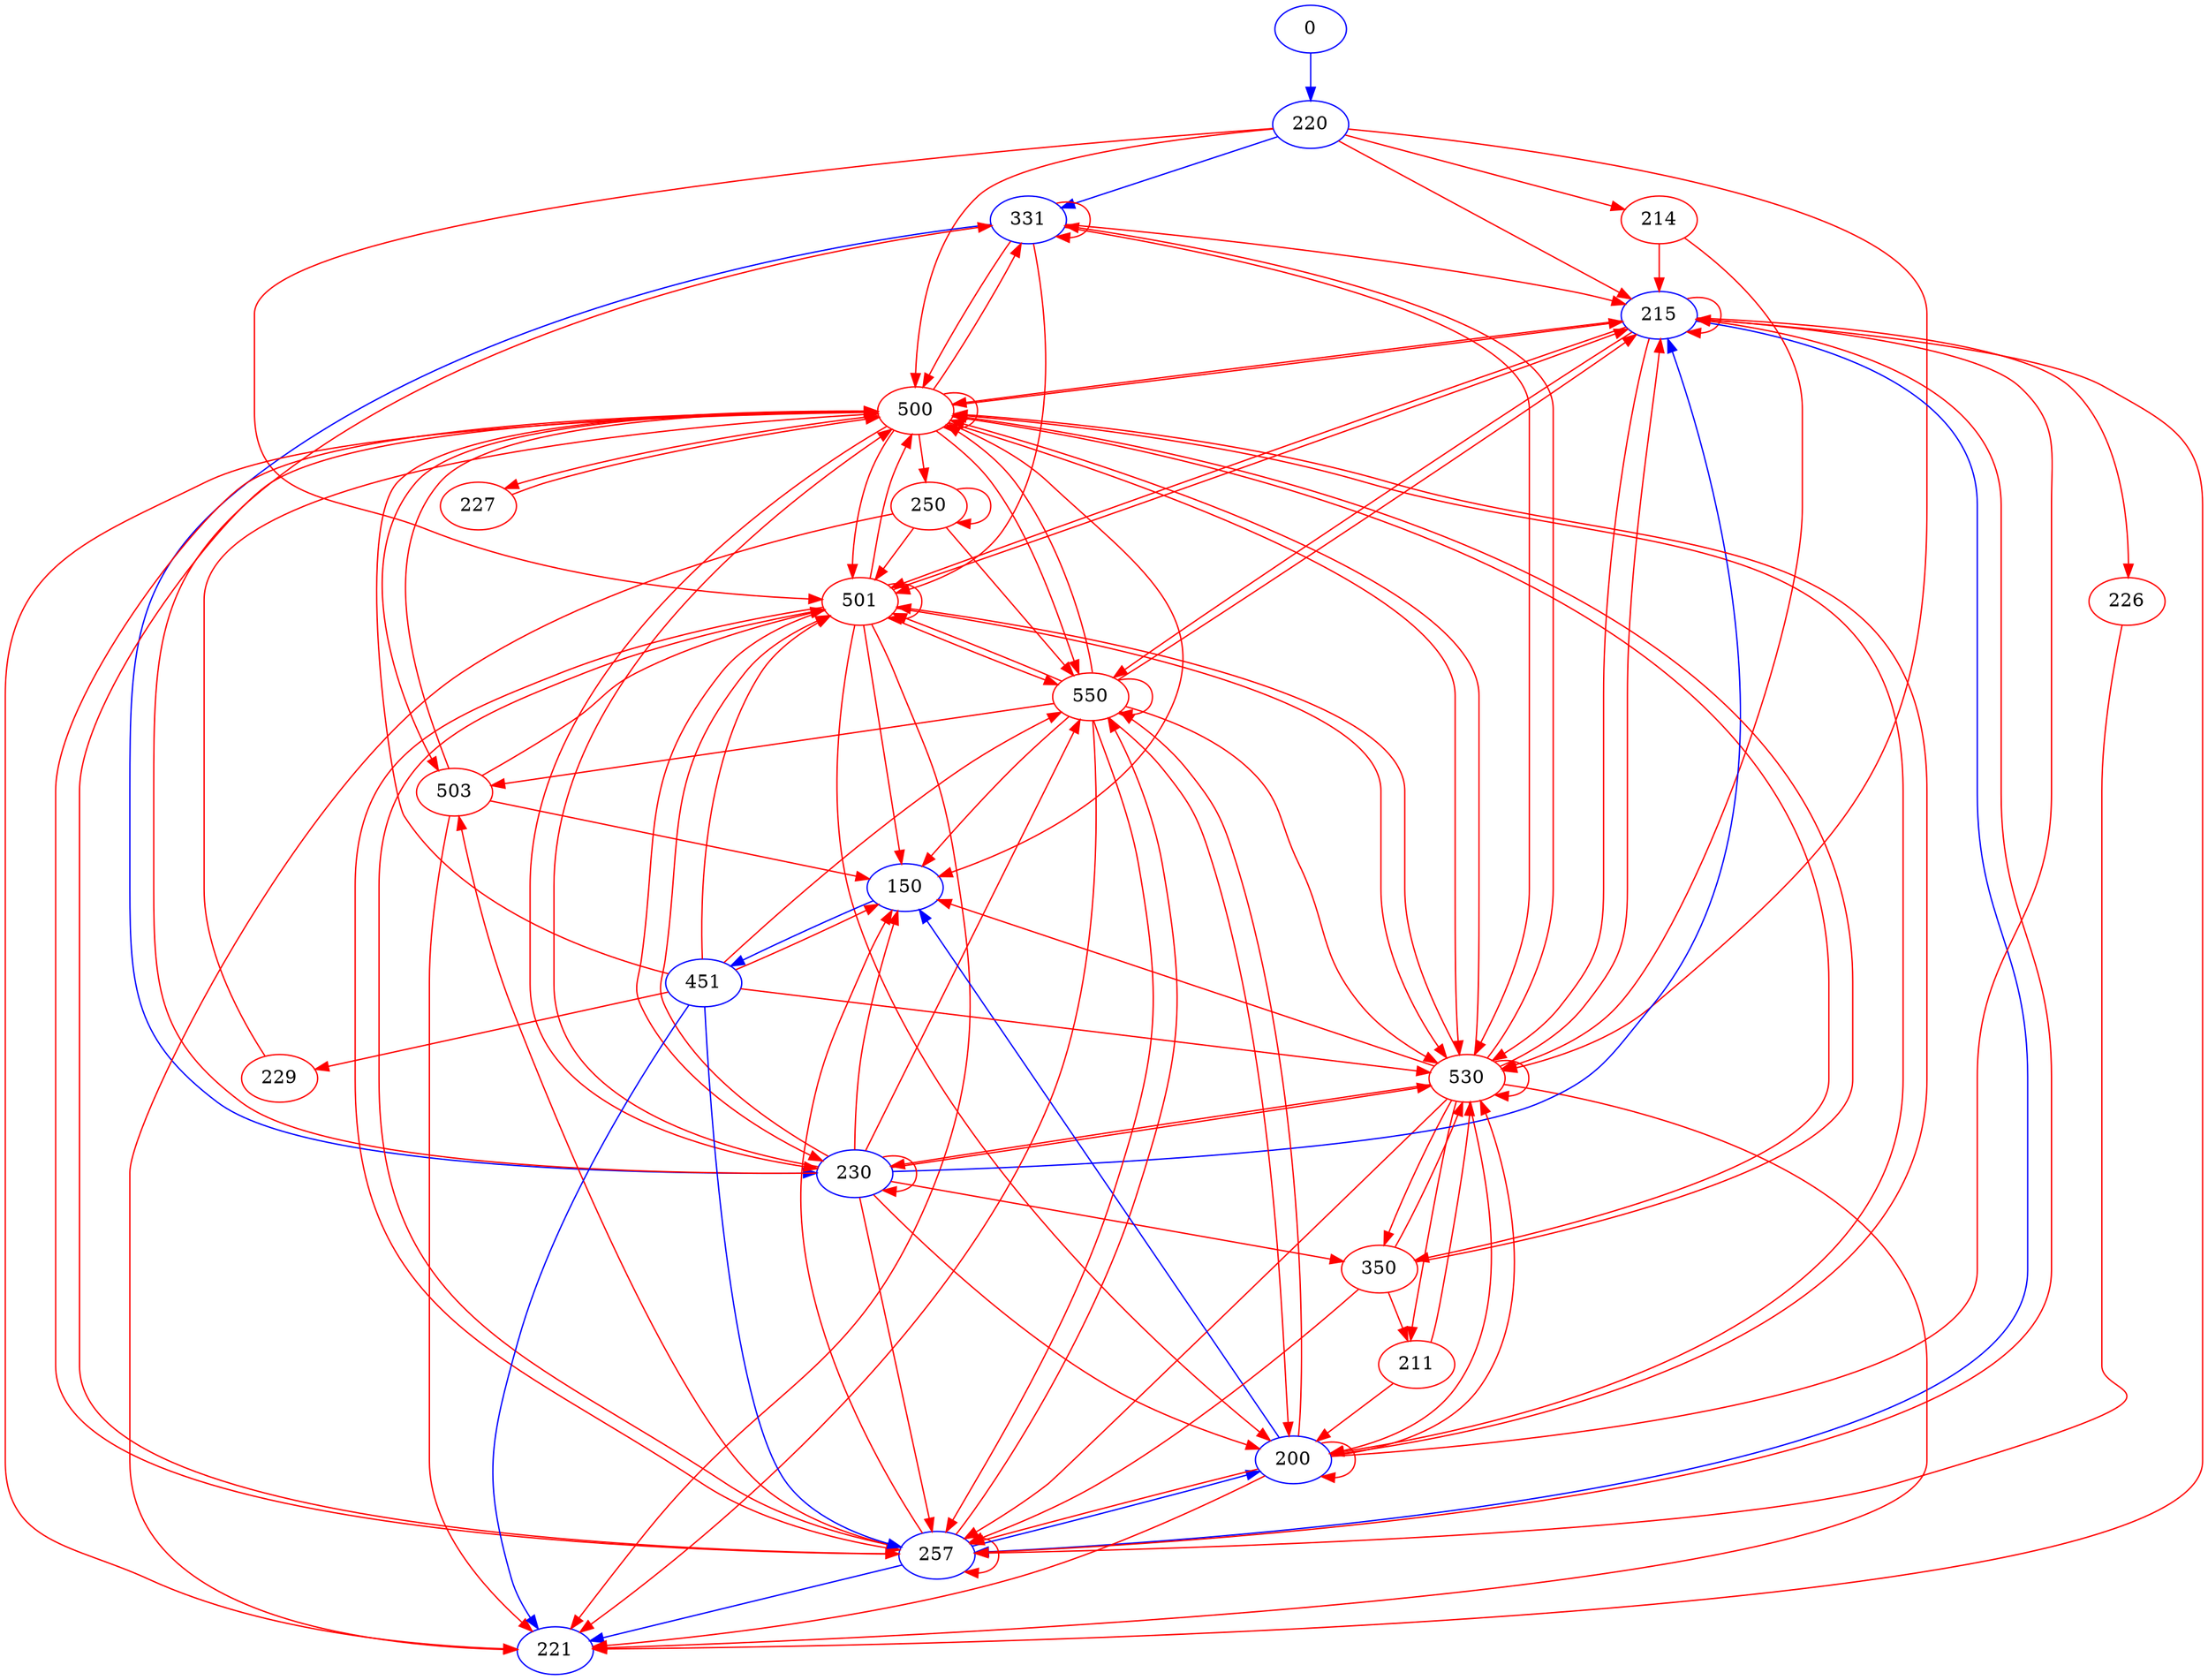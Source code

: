 digraph g {
	node [color=black];
	edge [color=black];
	0	[color=blue];
	220	[color=blue];
	0 -> 220	[key=new_edge,
		color=blue];
	331	[color=blue];
	220 -> 331	[key=new_edge,
		color=blue];
	215	[color=blue];
	220 -> 215	[key=new_edge,
		color=red];
	500	[color=red];
	220 -> 500	[key=new_edge,
		color=red];
	530	[color=red];
	220 -> 530	[key=new_edge,
		color=red];
	501	[color=red];
	220 -> 501	[key=new_edge,
		color=red];
	214	[color=red];
	220 -> 214	[key=new_edge,
		color=red];
	331 -> 331	[key=new_edge,
		color=red];
	230	[color=blue];
	331 -> 230	[key=new_edge,
		color=blue];
	331 -> 215	[key=new_edge,
		color=red];
	331 -> 500	[key=new_edge,
		color=red];
	331 -> 530	[key=new_edge,
		color=red];
	331 -> 501	[key=new_edge,
		color=red];
	230 -> 331	[key=new_edge,
		color=red];
	230 -> 230	[key=new_edge,
		color=red];
	230 -> 215	[key=new_edge,
		color=blue];
	257	[color=blue];
	230 -> 257	[key=new_edge,
		color=red];
	200	[color=blue];
	230 -> 200	[key=new_edge,
		color=red];
	150	[color=blue];
	230 -> 150	[key=new_edge,
		color=red];
	230 -> 500	[key=new_edge,
		color=red];
	230 -> 530	[key=new_edge,
		color=red];
	230 -> 501	[key=new_edge,
		color=red];
	550	[color=red];
	230 -> 550	[key=new_edge,
		color=red];
	350	[color=red];
	230 -> 350	[key=new_edge,
		color=red];
	215 -> 215	[key=new_edge,
		color=red];
	215 -> 257	[key=new_edge,
		color=blue];
	221	[color=blue];
	215 -> 221	[key=new_edge,
		color=red];
	215 -> 500	[key=new_edge,
		color=red];
	215 -> 530	[key=new_edge,
		color=red];
	215 -> 501	[key=new_edge,
		color=red];
	215 -> 550	[key=new_edge,
		color=red];
	226	[color=red];
	215 -> 226	[key=new_edge,
		color=red];
	257 -> 215	[key=new_edge,
		color=red];
	257 -> 257	[key=new_edge,
		color=red];
	257 -> 200	[key=new_edge,
		color=blue];
	257 -> 150	[key=new_edge,
		color=red];
	257 -> 221	[key=new_edge,
		color=blue];
	257 -> 500	[key=new_edge,
		color=red];
	257 -> 501	[key=new_edge,
		color=red];
	257 -> 550	[key=new_edge,
		color=red];
	503	[color=red];
	257 -> 503	[key=new_edge,
		color=red];
	200 -> 215	[key=new_edge,
		color=red];
	200 -> 257	[key=new_edge,
		color=red];
	200 -> 200	[key=new_edge,
		color=red];
	200 -> 150	[key=new_edge,
		color=blue];
	200 -> 221	[key=new_edge,
		color=red];
	200 -> 500	[key=new_edge,
		color=red];
	200 -> 530	[key=new_edge,
		color=red];
	200 -> 550	[key=new_edge,
		color=red];
	451	[color=blue];
	150 -> 451	[key=new_edge,
		color=blue];
	451 -> 257	[key=new_edge,
		color=blue];
	451 -> 150	[key=new_edge,
		color=red];
	451 -> 221	[key=new_edge,
		color=blue];
	451 -> 500	[key=new_edge,
		color=red];
	451 -> 530	[key=new_edge,
		color=red];
	451 -> 501	[key=new_edge,
		color=red];
	451 -> 550	[key=new_edge,
		color=red];
	229	[color=red];
	451 -> 229	[key=new_edge,
		color=red];
	500 -> 331	[key=new_edge,
		color=red];
	500 -> 230	[key=new_edge,
		color=red];
	500 -> 215	[key=new_edge,
		color=red];
	500 -> 257	[key=new_edge,
		color=red];
	500 -> 200	[key=new_edge,
		color=red];
	500 -> 150	[key=new_edge,
		color=red];
	500 -> 221	[key=new_edge,
		color=red];
	500 -> 500	[key=new_edge,
		color=red];
	500 -> 530	[key=new_edge,
		color=red];
	500 -> 501	[key=new_edge,
		color=red];
	500 -> 550	[key=new_edge,
		color=red];
	500 -> 503	[key=new_edge,
		color=red];
	227	[color=red];
	500 -> 227	[key=new_edge,
		color=red];
	500 -> 350	[key=new_edge,
		color=red];
	250	[color=red];
	500 -> 250	[key=new_edge,
		color=red];
	530 -> 331	[key=new_edge,
		color=red];
	530 -> 230	[key=new_edge,
		color=red];
	530 -> 215	[key=new_edge,
		color=red];
	530 -> 257	[key=new_edge,
		color=red];
	530 -> 200	[key=new_edge,
		color=red];
	530 -> 150	[key=new_edge,
		color=red];
	530 -> 221	[key=new_edge,
		color=red];
	530 -> 500	[key=new_edge,
		color=red];
	530 -> 530	[key=new_edge,
		color=red];
	530 -> 501	[key=new_edge,
		color=red];
	211	[color=red];
	530 -> 211	[key=new_edge,
		color=red];
	530 -> 350	[key=new_edge,
		color=red];
	501 -> 230	[key=new_edge,
		color=red];
	501 -> 215	[key=new_edge,
		color=red];
	501 -> 257	[key=new_edge,
		color=red];
	501 -> 200	[key=new_edge,
		color=red];
	501 -> 150	[key=new_edge,
		color=red];
	501 -> 221	[key=new_edge,
		color=red];
	501 -> 500	[key=new_edge,
		color=red];
	501 -> 530	[key=new_edge,
		color=red];
	501 -> 501	[key=new_edge,
		color=red];
	501 -> 550	[key=new_edge,
		color=red];
	214 -> 215	[key=new_edge,
		color=red];
	214 -> 530	[key=new_edge,
		color=red];
	550 -> 215	[key=new_edge,
		color=red];
	550 -> 257	[key=new_edge,
		color=red];
	550 -> 200	[key=new_edge,
		color=red];
	550 -> 150	[key=new_edge,
		color=red];
	550 -> 221	[key=new_edge,
		color=red];
	550 -> 500	[key=new_edge,
		color=red];
	550 -> 530	[key=new_edge,
		color=red];
	550 -> 501	[key=new_edge,
		color=red];
	550 -> 550	[key=new_edge,
		color=red];
	550 -> 503	[key=new_edge,
		color=red];
	211 -> 200	[key=new_edge,
		color=red];
	211 -> 530	[key=new_edge,
		color=red];
	503 -> 150	[key=new_edge,
		color=red];
	503 -> 221	[key=new_edge,
		color=red];
	503 -> 500	[key=new_edge,
		color=red];
	503 -> 501	[key=new_edge,
		color=red];
	227 -> 500	[key=new_edge,
		color=red];
	229 -> 500	[key=new_edge,
		color=red];
	350 -> 257	[key=new_edge,
		color=red];
	350 -> 500	[key=new_edge,
		color=red];
	350 -> 530	[key=new_edge,
		color=red];
	350 -> 211	[key=new_edge,
		color=red];
	226 -> 257	[key=new_edge,
		color=red];
	250 -> 221	[key=new_edge,
		color=red];
	250 -> 501	[key=new_edge,
		color=red];
	250 -> 550	[key=new_edge,
		color=red];
	250 -> 250	[key=new_edge,
		color=red];
}
